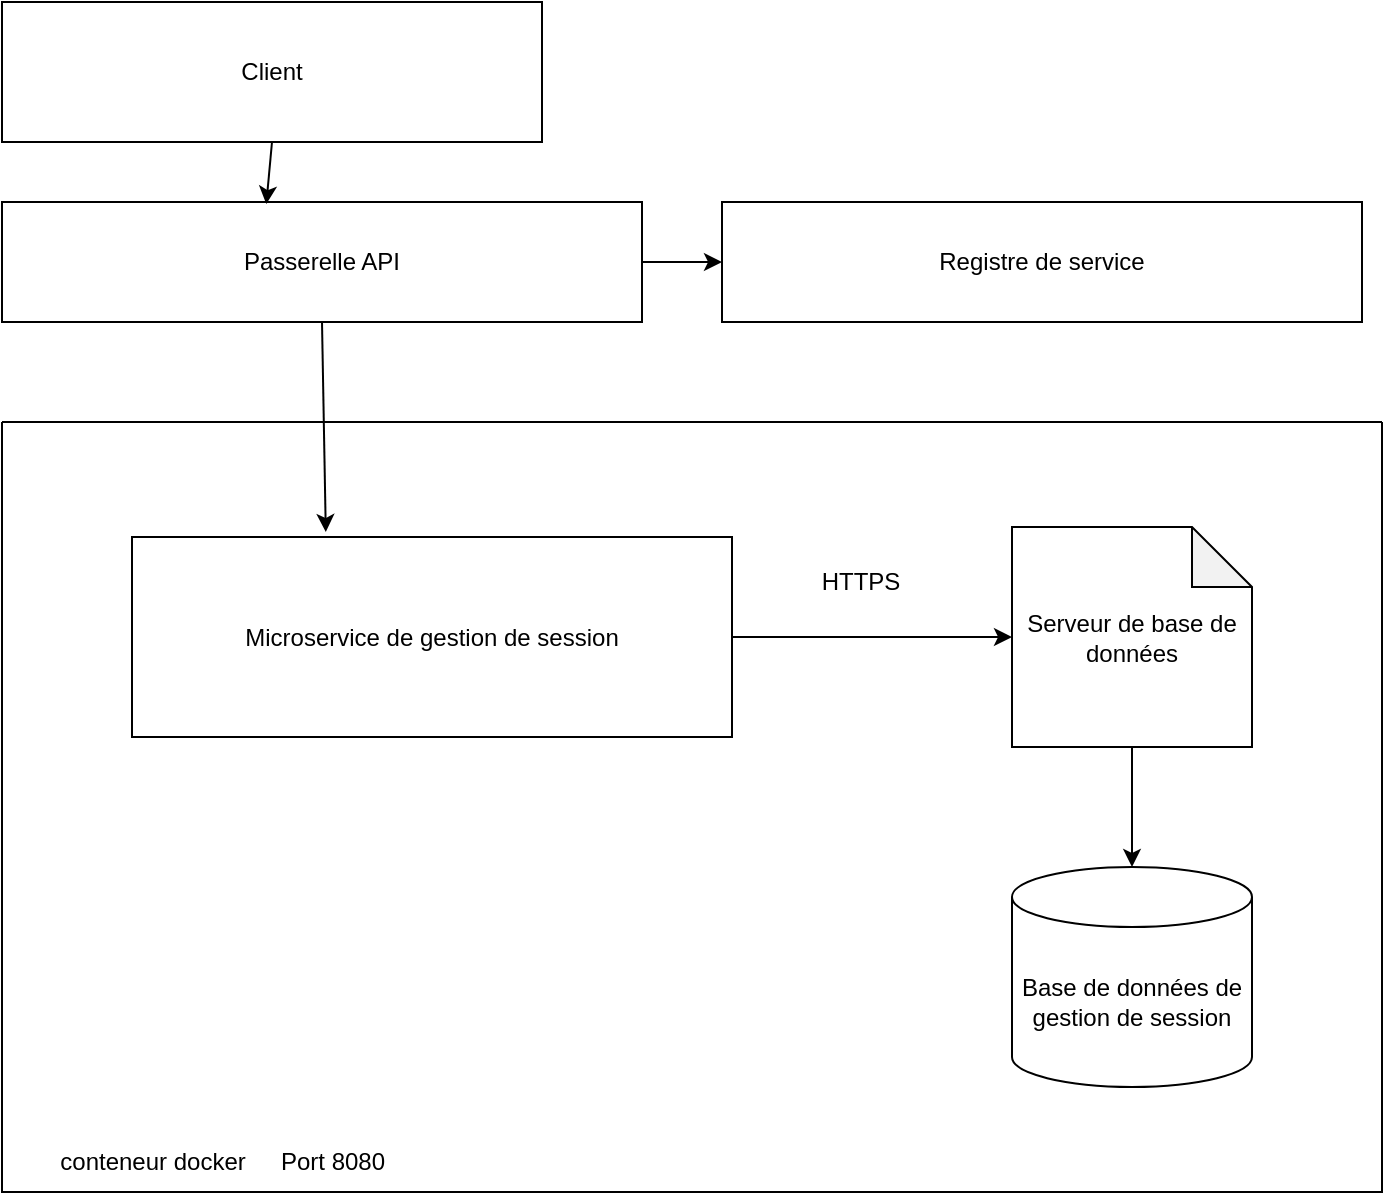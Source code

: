 <mxfile version="17.5.0" type="github">
  <diagram id="DjuPNVFT3o-H4Go0dRkL" name="Page-1">
    <mxGraphModel dx="1422" dy="724" grid="1" gridSize="10" guides="1" tooltips="1" connect="1" arrows="1" fold="1" page="1" pageScale="1" pageWidth="827" pageHeight="1169" math="0" shadow="0">
      <root>
        <mxCell id="0" />
        <mxCell id="1" parent="0" />
        <mxCell id="o5xTC9oFkGva9_HFKY-1-6" value="" style="swimlane;startSize=0;" vertex="1" parent="1">
          <mxGeometry x="10" y="220" width="690" height="385" as="geometry" />
        </mxCell>
        <mxCell id="o5xTC9oFkGva9_HFKY-1-10" value="conteneur docker" style="text;html=1;align=center;verticalAlign=middle;resizable=0;points=[];autosize=1;strokeColor=none;fillColor=none;" vertex="1" parent="o5xTC9oFkGva9_HFKY-1-6">
          <mxGeometry x="20" y="360" width="110" height="20" as="geometry" />
        </mxCell>
        <mxCell id="o5xTC9oFkGva9_HFKY-1-1" value="Base de données de gestion de session" style="shape=cylinder3;whiteSpace=wrap;html=1;boundedLbl=1;backgroundOutline=1;size=15;" vertex="1" parent="o5xTC9oFkGva9_HFKY-1-6">
          <mxGeometry x="505" y="222.5" width="120" height="110" as="geometry" />
        </mxCell>
        <mxCell id="o5xTC9oFkGva9_HFKY-1-4" value="Serveur de base de données" style="shape=note;whiteSpace=wrap;html=1;backgroundOutline=1;darkOpacity=0.05;" vertex="1" parent="o5xTC9oFkGva9_HFKY-1-6">
          <mxGeometry x="505" y="52.5" width="120" height="110" as="geometry" />
        </mxCell>
        <mxCell id="o5xTC9oFkGva9_HFKY-1-5" value="" style="endArrow=classic;html=1;rounded=0;entryX=0.5;entryY=0;entryDx=0;entryDy=0;entryPerimeter=0;exitX=0.5;exitY=1;exitDx=0;exitDy=0;exitPerimeter=0;" edge="1" parent="o5xTC9oFkGva9_HFKY-1-6" source="o5xTC9oFkGva9_HFKY-1-4" target="o5xTC9oFkGva9_HFKY-1-1">
          <mxGeometry width="50" height="50" relative="1" as="geometry">
            <mxPoint x="385" y="242.5" as="sourcePoint" />
            <mxPoint x="435" y="192.5" as="targetPoint" />
          </mxGeometry>
        </mxCell>
        <mxCell id="o5xTC9oFkGva9_HFKY-1-11" value="Microservice de gestion de session" style="rounded=0;whiteSpace=wrap;html=1;" vertex="1" parent="o5xTC9oFkGva9_HFKY-1-6">
          <mxGeometry x="65" y="57.5" width="300" height="100" as="geometry" />
        </mxCell>
        <mxCell id="o5xTC9oFkGva9_HFKY-1-12" value="" style="endArrow=classic;html=1;rounded=0;entryX=0;entryY=0.5;entryDx=0;entryDy=0;entryPerimeter=0;exitX=1;exitY=0.5;exitDx=0;exitDy=0;" edge="1" parent="o5xTC9oFkGva9_HFKY-1-6" source="o5xTC9oFkGva9_HFKY-1-11" target="o5xTC9oFkGva9_HFKY-1-4">
          <mxGeometry width="50" height="50" relative="1" as="geometry">
            <mxPoint x="335" y="212.5" as="sourcePoint" />
            <mxPoint x="385" y="162.5" as="targetPoint" />
          </mxGeometry>
        </mxCell>
        <mxCell id="o5xTC9oFkGva9_HFKY-1-13" value="Port 8080" style="text;html=1;align=center;verticalAlign=middle;resizable=0;points=[];autosize=1;strokeColor=none;fillColor=none;" vertex="1" parent="o5xTC9oFkGva9_HFKY-1-6">
          <mxGeometry x="130" y="360" width="70" height="20" as="geometry" />
        </mxCell>
        <mxCell id="o5xTC9oFkGva9_HFKY-1-14" value="HTTPS" style="text;html=1;align=center;verticalAlign=middle;resizable=0;points=[];autosize=1;strokeColor=none;fillColor=none;" vertex="1" parent="o5xTC9oFkGva9_HFKY-1-6">
          <mxGeometry x="404" y="70" width="50" height="20" as="geometry" />
        </mxCell>
        <mxCell id="o5xTC9oFkGva9_HFKY-1-16" value="Passerelle API" style="rounded=0;whiteSpace=wrap;html=1;" vertex="1" parent="1">
          <mxGeometry x="10" y="110" width="320" height="60" as="geometry" />
        </mxCell>
        <mxCell id="o5xTC9oFkGva9_HFKY-1-17" value="Registre de service" style="rounded=0;whiteSpace=wrap;html=1;" vertex="1" parent="1">
          <mxGeometry x="370" y="110" width="320" height="60" as="geometry" />
        </mxCell>
        <mxCell id="o5xTC9oFkGva9_HFKY-1-18" value="" style="endArrow=classic;html=1;rounded=0;entryX=0;entryY=0.5;entryDx=0;entryDy=0;exitX=1;exitY=0.5;exitDx=0;exitDy=0;" edge="1" parent="1" source="o5xTC9oFkGva9_HFKY-1-16" target="o5xTC9oFkGva9_HFKY-1-17">
          <mxGeometry width="50" height="50" relative="1" as="geometry">
            <mxPoint x="390" y="370" as="sourcePoint" />
            <mxPoint x="440" y="320" as="targetPoint" />
          </mxGeometry>
        </mxCell>
        <mxCell id="o5xTC9oFkGva9_HFKY-1-19" value="" style="endArrow=classic;html=1;rounded=0;entryX=0.323;entryY=-0.025;entryDx=0;entryDy=0;exitX=0.5;exitY=1;exitDx=0;exitDy=0;entryPerimeter=0;" edge="1" parent="1" source="o5xTC9oFkGva9_HFKY-1-16" target="o5xTC9oFkGva9_HFKY-1-11">
          <mxGeometry width="50" height="50" relative="1" as="geometry">
            <mxPoint x="390" y="370" as="sourcePoint" />
            <mxPoint x="440" y="320" as="targetPoint" />
          </mxGeometry>
        </mxCell>
        <mxCell id="o5xTC9oFkGva9_HFKY-1-20" value="Client" style="rounded=0;whiteSpace=wrap;html=1;" vertex="1" parent="1">
          <mxGeometry x="10" y="10" width="270" height="70" as="geometry" />
        </mxCell>
        <mxCell id="o5xTC9oFkGva9_HFKY-1-21" value="" style="endArrow=classic;html=1;rounded=0;entryX=0.413;entryY=0.017;entryDx=0;entryDy=0;exitX=0.5;exitY=1;exitDx=0;exitDy=0;entryPerimeter=0;" edge="1" parent="1" source="o5xTC9oFkGva9_HFKY-1-20" target="o5xTC9oFkGva9_HFKY-1-16">
          <mxGeometry width="50" height="50" relative="1" as="geometry">
            <mxPoint x="390" y="370" as="sourcePoint" />
            <mxPoint x="440" y="320" as="targetPoint" />
          </mxGeometry>
        </mxCell>
      </root>
    </mxGraphModel>
  </diagram>
</mxfile>
